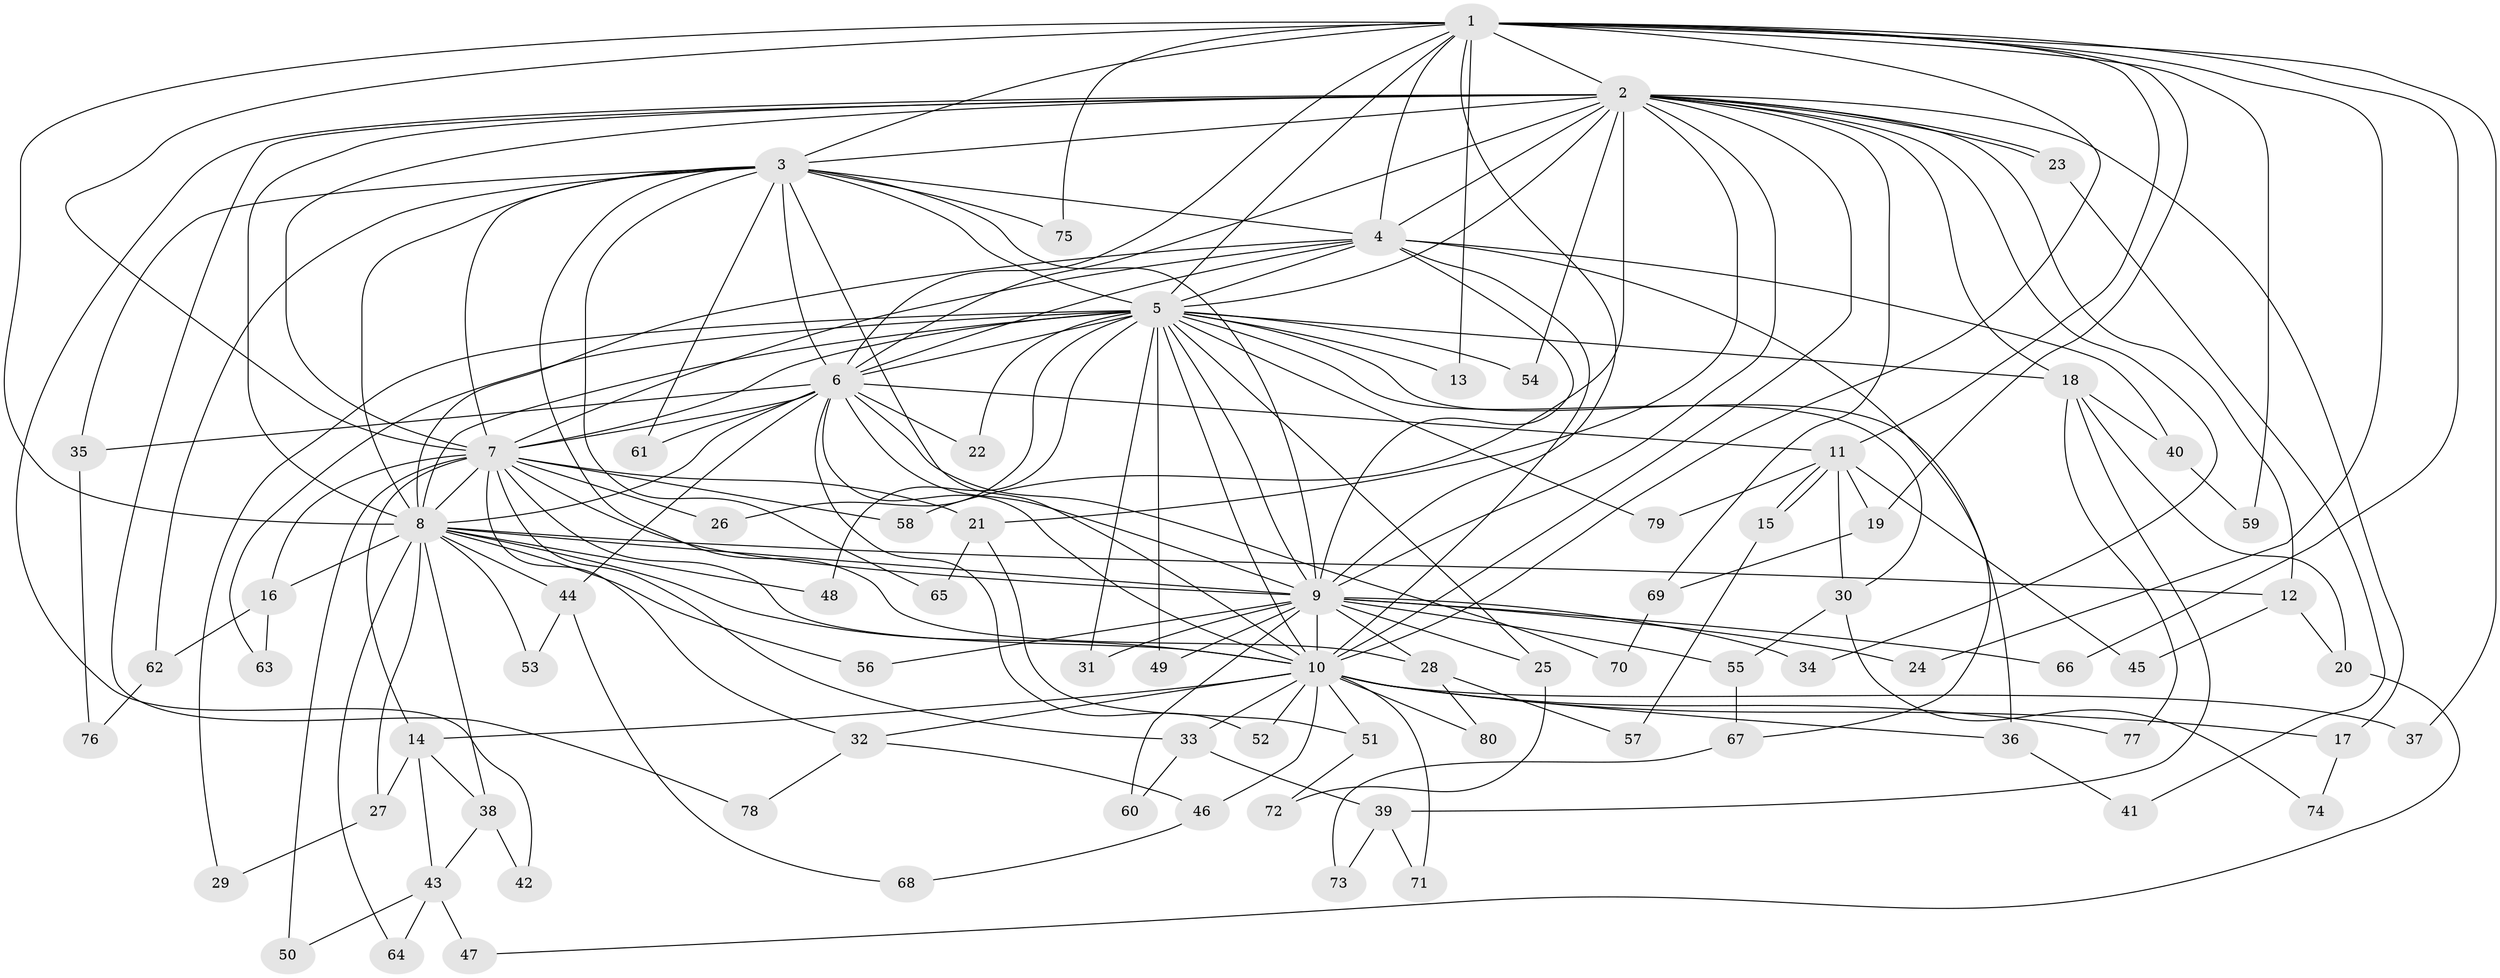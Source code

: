 // coarse degree distribution, {8: 0.025, 16: 0.075, 12: 0.075, 13: 0.025, 10: 0.025, 4: 0.075, 6: 0.025, 2: 0.45, 3: 0.175, 7: 0.025, 5: 0.025}
// Generated by graph-tools (version 1.1) at 2025/49/03/04/25 22:49:55]
// undirected, 80 vertices, 185 edges
graph export_dot {
  node [color=gray90,style=filled];
  1;
  2;
  3;
  4;
  5;
  6;
  7;
  8;
  9;
  10;
  11;
  12;
  13;
  14;
  15;
  16;
  17;
  18;
  19;
  20;
  21;
  22;
  23;
  24;
  25;
  26;
  27;
  28;
  29;
  30;
  31;
  32;
  33;
  34;
  35;
  36;
  37;
  38;
  39;
  40;
  41;
  42;
  43;
  44;
  45;
  46;
  47;
  48;
  49;
  50;
  51;
  52;
  53;
  54;
  55;
  56;
  57;
  58;
  59;
  60;
  61;
  62;
  63;
  64;
  65;
  66;
  67;
  68;
  69;
  70;
  71;
  72;
  73;
  74;
  75;
  76;
  77;
  78;
  79;
  80;
  1 -- 2;
  1 -- 3;
  1 -- 4;
  1 -- 5;
  1 -- 6;
  1 -- 7;
  1 -- 8;
  1 -- 9;
  1 -- 10;
  1 -- 11;
  1 -- 13;
  1 -- 19;
  1 -- 24;
  1 -- 37;
  1 -- 59;
  1 -- 66;
  1 -- 75;
  2 -- 3;
  2 -- 4;
  2 -- 5;
  2 -- 6;
  2 -- 7;
  2 -- 8;
  2 -- 9;
  2 -- 10;
  2 -- 12;
  2 -- 17;
  2 -- 18;
  2 -- 21;
  2 -- 23;
  2 -- 23;
  2 -- 34;
  2 -- 42;
  2 -- 54;
  2 -- 58;
  2 -- 69;
  2 -- 78;
  3 -- 4;
  3 -- 5;
  3 -- 6;
  3 -- 7;
  3 -- 8;
  3 -- 9;
  3 -- 10;
  3 -- 28;
  3 -- 35;
  3 -- 61;
  3 -- 62;
  3 -- 65;
  3 -- 75;
  4 -- 5;
  4 -- 6;
  4 -- 7;
  4 -- 8;
  4 -- 9;
  4 -- 10;
  4 -- 40;
  4 -- 67;
  5 -- 6;
  5 -- 7;
  5 -- 8;
  5 -- 9;
  5 -- 10;
  5 -- 13;
  5 -- 18;
  5 -- 22;
  5 -- 25;
  5 -- 26;
  5 -- 29;
  5 -- 30;
  5 -- 31;
  5 -- 36;
  5 -- 48;
  5 -- 49;
  5 -- 54;
  5 -- 63;
  5 -- 79;
  6 -- 7;
  6 -- 8;
  6 -- 9;
  6 -- 10;
  6 -- 11;
  6 -- 22;
  6 -- 35;
  6 -- 44;
  6 -- 52;
  6 -- 61;
  6 -- 70;
  7 -- 8;
  7 -- 9;
  7 -- 10;
  7 -- 14;
  7 -- 16;
  7 -- 21;
  7 -- 26;
  7 -- 32;
  7 -- 33;
  7 -- 50;
  7 -- 58;
  8 -- 9;
  8 -- 10;
  8 -- 12;
  8 -- 16;
  8 -- 27;
  8 -- 38;
  8 -- 44;
  8 -- 48;
  8 -- 53;
  8 -- 56;
  8 -- 64;
  9 -- 10;
  9 -- 24;
  9 -- 25;
  9 -- 28;
  9 -- 31;
  9 -- 34;
  9 -- 49;
  9 -- 55;
  9 -- 56;
  9 -- 60;
  9 -- 66;
  10 -- 14;
  10 -- 17;
  10 -- 32;
  10 -- 33;
  10 -- 36;
  10 -- 37;
  10 -- 46;
  10 -- 51;
  10 -- 52;
  10 -- 71;
  10 -- 77;
  10 -- 80;
  11 -- 15;
  11 -- 15;
  11 -- 19;
  11 -- 30;
  11 -- 45;
  11 -- 79;
  12 -- 20;
  12 -- 45;
  14 -- 27;
  14 -- 38;
  14 -- 43;
  15 -- 57;
  16 -- 62;
  16 -- 63;
  17 -- 74;
  18 -- 20;
  18 -- 39;
  18 -- 40;
  18 -- 77;
  19 -- 69;
  20 -- 47;
  21 -- 51;
  21 -- 65;
  23 -- 41;
  25 -- 72;
  27 -- 29;
  28 -- 57;
  28 -- 80;
  30 -- 55;
  30 -- 74;
  32 -- 46;
  32 -- 78;
  33 -- 39;
  33 -- 60;
  35 -- 76;
  36 -- 41;
  38 -- 42;
  38 -- 43;
  39 -- 71;
  39 -- 73;
  40 -- 59;
  43 -- 47;
  43 -- 50;
  43 -- 64;
  44 -- 53;
  44 -- 68;
  46 -- 68;
  51 -- 72;
  55 -- 67;
  62 -- 76;
  67 -- 73;
  69 -- 70;
}
